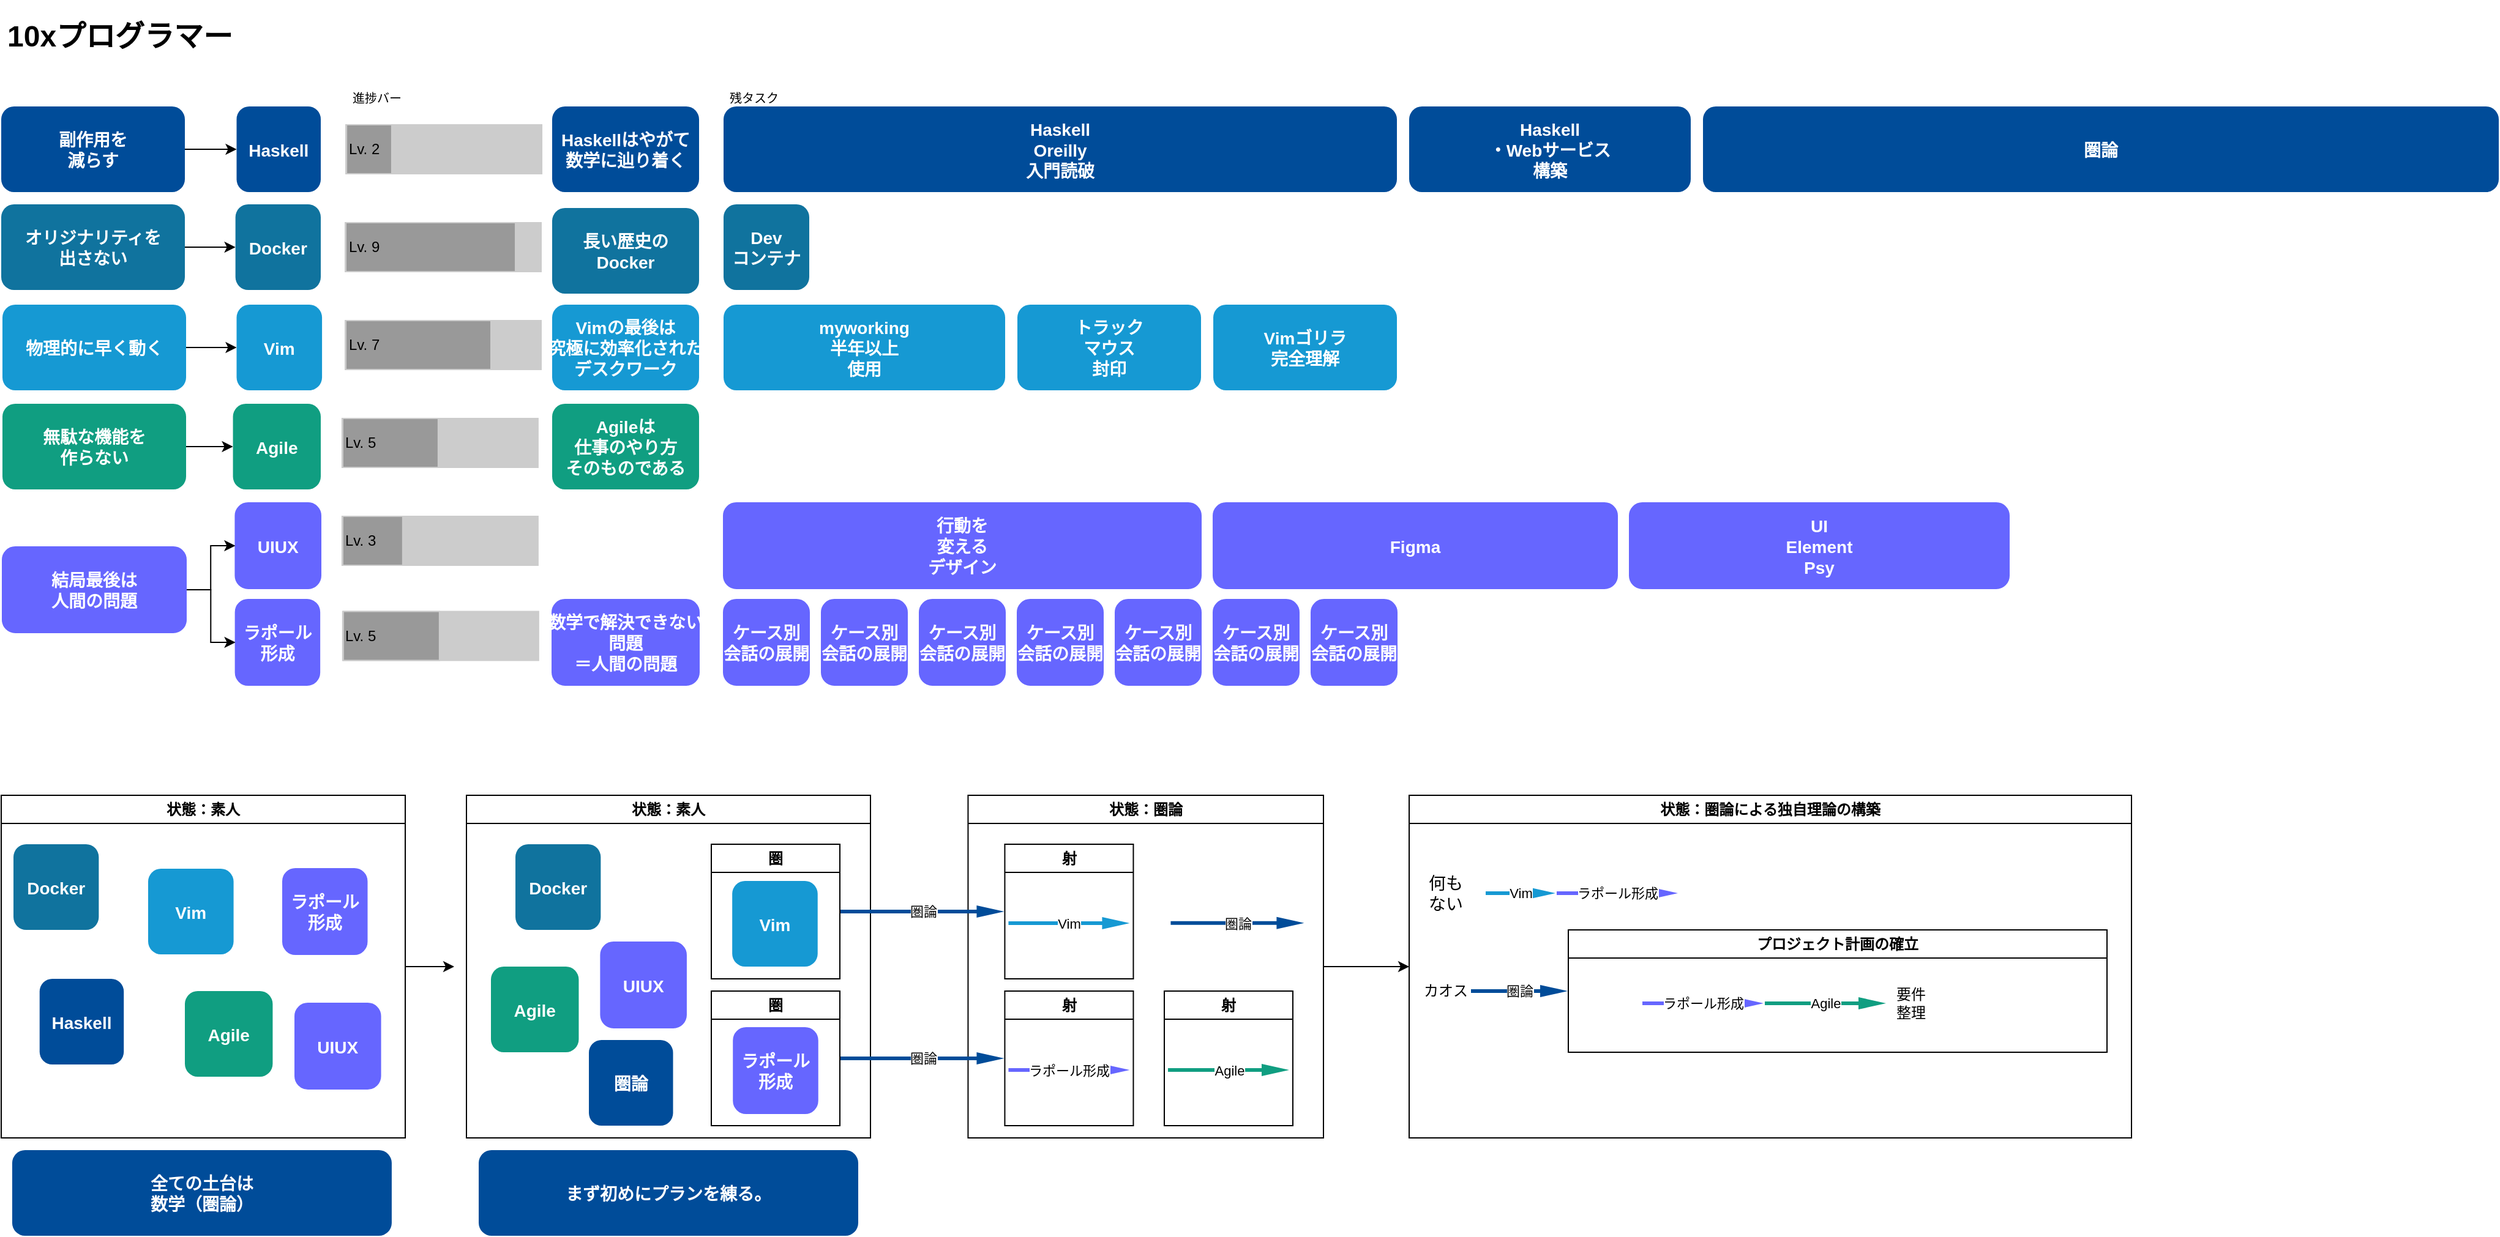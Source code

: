 <mxfile version="22.1.17" type="github" pages="4">
  <diagram name="arch" id="lc0XdFxbBfCPJv5JOVG3">
    <mxGraphModel dx="847" dy="818" grid="1" gridSize="10" guides="1" tooltips="1" connect="1" arrows="1" fold="1" page="1" pageScale="1" pageWidth="827" pageHeight="1169" math="0" shadow="0">
      <root>
        <mxCell id="0" />
        <mxCell id="1" parent="0" />
        <mxCell id="KdP75HX4KpQWsnjV_Gn1-7" value="Agile" style="rounded=1;fillColor=#109e81;strokeColor=none;shadow=0;gradientColor=none;fontStyle=1;fontColor=#FFFFFF;fontSize=14;" parent="1" vertex="1">
          <mxGeometry x="1069.28" y="360" width="71.72" height="70" as="geometry" />
        </mxCell>
        <mxCell id="KdP75HX4KpQWsnjV_Gn1-9" value="Vim" style="rounded=1;fillColor=#1699D3;strokeColor=none;shadow=0;gradientColor=none;fontStyle=1;fontColor=#FFFFFF;fontSize=14;" parent="1" vertex="1">
          <mxGeometry x="1072.25" y="279" width="69.79" height="70" as="geometry" />
        </mxCell>
        <mxCell id="KdP75HX4KpQWsnjV_Gn1-16" value="Haskell" style="rounded=1;fillColor=#004C99;strokeColor=none;shadow=0;gradientColor=none;fontStyle=1;fontColor=#FFFFFF;fontSize=14;" parent="1" vertex="1">
          <mxGeometry x="1072.25" y="117" width="68.75" height="70" as="geometry" />
        </mxCell>
        <mxCell id="KdP75HX4KpQWsnjV_Gn1-23" value="UIUX" style="rounded=1;fillColor=#6666FF;strokeColor=#6666FF;shadow=0;gradientColor=none;fontStyle=1;fontColor=#FFFFFF;fontSize=14;" parent="1" vertex="1">
          <mxGeometry x="1071.21" y="441" width="69.79" height="70" as="geometry" />
        </mxCell>
        <mxCell id="KdP75HX4KpQWsnjV_Gn1-25" value="ラポール&#xa;形成" style="rounded=1;fillColor=#6666FF;strokeColor=#6666FF;shadow=0;gradientColor=none;fontStyle=1;fontColor=#FFFFFF;fontSize=14;" parent="1" vertex="1">
          <mxGeometry x="1071.32" y="520" width="68.75" height="70" as="geometry" />
        </mxCell>
        <mxCell id="oj9QsQ3zu7cd3rdEB_5L-4" style="edgeStyle=orthogonalEdgeStyle;rounded=0;orthogonalLoop=1;jettySize=auto;html=1;entryX=0;entryY=0.5;entryDx=0;entryDy=0;" parent="1" source="0zhD8Vz5HRVrSgqt4NQ7-1" target="KdP75HX4KpQWsnjV_Gn1-7" edge="1">
          <mxGeometry relative="1" as="geometry" />
        </mxCell>
        <mxCell id="0zhD8Vz5HRVrSgqt4NQ7-1" value="無駄な機能を&#xa;作らない" style="rounded=1;fillColor=#109e81;strokeColor=none;shadow=0;gradientColor=none;fontStyle=1;fontColor=#FFFFFF;fontSize=14;" parent="1" vertex="1">
          <mxGeometry x="881" y="360" width="150" height="70" as="geometry" />
        </mxCell>
        <mxCell id="oj9QsQ3zu7cd3rdEB_5L-6" style="edgeStyle=orthogonalEdgeStyle;rounded=0;orthogonalLoop=1;jettySize=auto;html=1;" parent="1" source="0zhD8Vz5HRVrSgqt4NQ7-4" target="KdP75HX4KpQWsnjV_Gn1-16" edge="1">
          <mxGeometry relative="1" as="geometry">
            <mxPoint x="1064.54" y="157" as="targetPoint" />
          </mxGeometry>
        </mxCell>
        <mxCell id="0zhD8Vz5HRVrSgqt4NQ7-4" value="副作用を&#xa;減らす" style="rounded=1;fillColor=#004C99;strokeColor=none;shadow=0;gradientColor=none;fontStyle=1;fontColor=#FFFFFF;fontSize=14;" parent="1" vertex="1">
          <mxGeometry x="880" y="117" width="150" height="70" as="geometry" />
        </mxCell>
        <mxCell id="oj9QsQ3zu7cd3rdEB_5L-7" style="edgeStyle=orthogonalEdgeStyle;rounded=0;orthogonalLoop=1;jettySize=auto;html=1;entryX=0;entryY=0.5;entryDx=0;entryDy=0;" parent="1" source="0zhD8Vz5HRVrSgqt4NQ7-5" target="KdP75HX4KpQWsnjV_Gn1-9" edge="1">
          <mxGeometry relative="1" as="geometry" />
        </mxCell>
        <mxCell id="0zhD8Vz5HRVrSgqt4NQ7-5" value="物理的に早く動く" style="rounded=1;fillColor=#1699D3;strokeColor=none;shadow=0;gradientColor=none;fontStyle=1;fontColor=#FFFFFF;fontSize=14;" parent="1" vertex="1">
          <mxGeometry x="881" y="279" width="150" height="70" as="geometry" />
        </mxCell>
        <mxCell id="oj9QsQ3zu7cd3rdEB_5L-2" style="edgeStyle=orthogonalEdgeStyle;rounded=0;orthogonalLoop=1;jettySize=auto;html=1;" parent="1" source="0zhD8Vz5HRVrSgqt4NQ7-6" target="KdP75HX4KpQWsnjV_Gn1-23" edge="1">
          <mxGeometry relative="1" as="geometry" />
        </mxCell>
        <mxCell id="oj9QsQ3zu7cd3rdEB_5L-3" style="edgeStyle=orthogonalEdgeStyle;rounded=0;orthogonalLoop=1;jettySize=auto;html=1;" parent="1" source="0zhD8Vz5HRVrSgqt4NQ7-6" target="KdP75HX4KpQWsnjV_Gn1-25" edge="1">
          <mxGeometry relative="1" as="geometry" />
        </mxCell>
        <mxCell id="0zhD8Vz5HRVrSgqt4NQ7-6" value="結局最後は&#xa;人間の問題" style="rounded=1;fillColor=#6666FF;strokeColor=#6666FF;shadow=0;gradientColor=none;fontStyle=1;fontColor=#FFFFFF;fontSize=14;" parent="1" vertex="1">
          <mxGeometry x="881" y="477" width="150" height="70" as="geometry" />
        </mxCell>
        <mxCell id="9ewcho2KS6K_RmvRvXMN-1" value="" style="rounded=0;whiteSpace=wrap;html=1;strokeColor=#CCCCCC;fillColor=#CCCCCC;" parent="1" vertex="1">
          <mxGeometry x="1158.44" y="452" width="160" height="40" as="geometry" />
        </mxCell>
        <mxCell id="9ewcho2KS6K_RmvRvXMN-2" value="Lv. 3" style="rounded=0;whiteSpace=wrap;html=1;strokeColor=#CCCCCC;fillColor=#999999;align=left;" parent="1" vertex="1">
          <mxGeometry x="1158.96" y="452" width="48.96" height="40" as="geometry" />
        </mxCell>
        <mxCell id="9ewcho2KS6K_RmvRvXMN-3" value="" style="rounded=0;whiteSpace=wrap;html=1;strokeColor=#CCCCCC;fillColor=#CCCCCC;" parent="1" vertex="1">
          <mxGeometry x="1158.92" y="529.75" width="160" height="40" as="geometry" />
        </mxCell>
        <mxCell id="9ewcho2KS6K_RmvRvXMN-4" value="Lv. 5" style="rounded=0;whiteSpace=wrap;html=1;strokeColor=#CCCCCC;fillColor=#999999;align=left;" parent="1" vertex="1">
          <mxGeometry x="1159.44" y="529.75" width="78.48" height="40" as="geometry" />
        </mxCell>
        <mxCell id="9ewcho2KS6K_RmvRvXMN-5" value="" style="rounded=0;whiteSpace=wrap;html=1;strokeColor=#CCCCCC;fillColor=#CCCCCC;" parent="1" vertex="1">
          <mxGeometry x="1158.44" y="372" width="160" height="40" as="geometry" />
        </mxCell>
        <mxCell id="9ewcho2KS6K_RmvRvXMN-6" value="Lv. 5" style="rounded=0;whiteSpace=wrap;html=1;strokeColor=#CCCCCC;fillColor=#999999;align=left;" parent="1" vertex="1">
          <mxGeometry x="1158.96" y="372" width="77.96" height="40" as="geometry" />
        </mxCell>
        <mxCell id="9ewcho2KS6K_RmvRvXMN-7" value="" style="rounded=0;whiteSpace=wrap;html=1;strokeColor=#CCCCCC;fillColor=#CCCCCC;" parent="1" vertex="1">
          <mxGeometry x="1161" y="212" width="160" height="40" as="geometry" />
        </mxCell>
        <mxCell id="9ewcho2KS6K_RmvRvXMN-8" value="Lv. 9" style="rounded=0;whiteSpace=wrap;html=1;strokeColor=#CCCCCC;fillColor=#999999;align=left;" parent="1" vertex="1">
          <mxGeometry x="1161.52" y="212" width="138.48" height="40" as="geometry" />
        </mxCell>
        <mxCell id="9ewcho2KS6K_RmvRvXMN-9" value="" style="rounded=0;whiteSpace=wrap;html=1;strokeColor=#CCCCCC;fillColor=#CCCCCC;" parent="1" vertex="1">
          <mxGeometry x="1161.52" y="132" width="160" height="40" as="geometry" />
        </mxCell>
        <mxCell id="9ewcho2KS6K_RmvRvXMN-10" value="Lv. 2" style="rounded=0;whiteSpace=wrap;html=1;strokeColor=#CCCCCC;fillColor=#999999;align=left;" parent="1" vertex="1">
          <mxGeometry x="1162.04" y="132" width="36.92" height="40" as="geometry" />
        </mxCell>
        <mxCell id="9ewcho2KS6K_RmvRvXMN-11" value="" style="rounded=0;whiteSpace=wrap;html=1;strokeColor=#CCCCCC;fillColor=#CCCCCC;" parent="1" vertex="1">
          <mxGeometry x="1161" y="292" width="160" height="40" as="geometry" />
        </mxCell>
        <mxCell id="9ewcho2KS6K_RmvRvXMN-12" value="Lv. 7" style="rounded=0;whiteSpace=wrap;html=1;strokeColor=#CCCCCC;fillColor=#999999;align=left;" parent="1" vertex="1">
          <mxGeometry x="1161.52" y="292" width="118.48" height="40" as="geometry" />
        </mxCell>
        <mxCell id="gBXc2Ve5lYYaHQ5tpXYo-3" style="edgeStyle=orthogonalEdgeStyle;rounded=0;orthogonalLoop=1;jettySize=auto;html=1;entryX=0;entryY=0.5;entryDx=0;entryDy=0;" parent="1" source="gBXc2Ve5lYYaHQ5tpXYo-1" target="gBXc2Ve5lYYaHQ5tpXYo-2" edge="1">
          <mxGeometry relative="1" as="geometry" />
        </mxCell>
        <mxCell id="gBXc2Ve5lYYaHQ5tpXYo-1" value="オリジナリティを&#xa;出さない" style="rounded=1;fillColor=#10739E;strokeColor=none;shadow=0;gradientColor=none;fontStyle=1;fontColor=#FFFFFF;fontSize=14;" parent="1" vertex="1">
          <mxGeometry x="880" y="197" width="150" height="70" as="geometry" />
        </mxCell>
        <mxCell id="gBXc2Ve5lYYaHQ5tpXYo-2" value="Docker" style="rounded=1;fillColor=#10739E;strokeColor=none;shadow=0;gradientColor=none;fontStyle=1;fontColor=#FFFFFF;fontSize=14;" parent="1" vertex="1">
          <mxGeometry x="1071.32" y="197" width="69.68" height="70" as="geometry" />
        </mxCell>
        <mxCell id="thIG1wyLubGTXrxPa3Ao-1" value="&lt;h1&gt;10xプログラマー&lt;/h1&gt;" style="text;html=1;strokeColor=none;fillColor=none;spacing=5;spacingTop=-20;whiteSpace=wrap;overflow=hidden;rounded=0;shadow=0;" parent="1" vertex="1">
          <mxGeometry x="880" y="40" width="200" height="40" as="geometry" />
        </mxCell>
        <mxCell id="mjs3XZnm56XjurGKM9Tk-4" value="&lt;h1&gt;&lt;/h1&gt;&lt;span style=&quot;background-color: initial;&quot;&gt;&lt;div style=&quot;text-align: right;&quot;&gt;&lt;font size=&quot;1&quot;&gt;残タスク&lt;/font&gt;&lt;/div&gt;&lt;/span&gt;" style="text;html=1;strokeColor=none;fillColor=none;spacing=5;spacingTop=-20;whiteSpace=wrap;overflow=hidden;rounded=0;shadow=0;" parent="1" vertex="1">
          <mxGeometry x="1470" y="97" width="48.48" height="20" as="geometry" />
        </mxCell>
        <mxCell id="mjs3XZnm56XjurGKM9Tk-8" value="&lt;h1&gt;&lt;/h1&gt;&lt;span style=&quot;background-color: initial;&quot;&gt;&lt;div style=&quot;text-align: right;&quot;&gt;&lt;font size=&quot;1&quot;&gt;進捗バー&lt;/font&gt;&lt;/div&gt;&lt;/span&gt;" style="text;html=1;strokeColor=none;fillColor=none;spacing=5;spacingTop=-20;whiteSpace=wrap;overflow=hidden;rounded=0;shadow=0;" parent="1" vertex="1">
          <mxGeometry x="1162.04" y="97" width="48.48" height="20" as="geometry" />
        </mxCell>
        <mxCell id="e_t0Bietr3c_jB36frHB-2" value="Haskellはやがて&#xa;数学に辿り着く" style="rounded=1;fillColor=#004C99;strokeColor=none;shadow=0;gradientColor=none;fontStyle=1;fontColor=#FFFFFF;fontSize=14;" parent="1" vertex="1">
          <mxGeometry x="1330" y="117" width="120" height="70" as="geometry" />
        </mxCell>
        <mxCell id="e_t0Bietr3c_jB36frHB-3" value="Vimの最後は&#xa;究極に効率化された&#xa;デスクワーク" style="rounded=1;fillColor=#1699D3;strokeColor=none;shadow=0;gradientColor=none;fontStyle=1;fontColor=#FFFFFF;fontSize=14;" parent="1" vertex="1">
          <mxGeometry x="1330" y="279" width="120" height="70" as="geometry" />
        </mxCell>
        <mxCell id="e_t0Bietr3c_jB36frHB-4" value="Agileは&#xa;仕事のやり方&#xa;そのものである" style="rounded=1;fillColor=#109e81;strokeColor=none;shadow=0;gradientColor=none;fontStyle=1;fontColor=#FFFFFF;fontSize=14;" parent="1" vertex="1">
          <mxGeometry x="1330" y="360" width="120" height="70" as="geometry" />
        </mxCell>
        <mxCell id="e_t0Bietr3c_jB36frHB-5" value="長い歴史の&#xa;Docker" style="rounded=1;fillColor=#10739E;strokeColor=none;shadow=0;gradientColor=none;fontStyle=1;fontColor=#FFFFFF;fontSize=14;" parent="1" vertex="1">
          <mxGeometry x="1330" y="200" width="120" height="70" as="geometry" />
        </mxCell>
        <mxCell id="fy86XIWMFKpgeu0owvmS-1" value="数学で解決できない&#xa;問題&#xa;＝人間の問題" style="rounded=1;fillColor=#6666FF;strokeColor=#6666FF;shadow=0;gradientColor=none;fontStyle=1;fontColor=#FFFFFF;fontSize=14;" parent="1" vertex="1">
          <mxGeometry x="1330" y="520" width="120" height="70" as="geometry" />
        </mxCell>
        <mxCell id="nU4CDknDRYQ1V7SzBWqK-1" value="Haskell&#xa;Oreilly&#xa;入門読破" style="rounded=1;fillColor=#004C99;strokeColor=none;shadow=0;gradientColor=none;fontStyle=1;fontColor=#FFFFFF;fontSize=14;" parent="1" vertex="1">
          <mxGeometry x="1470" y="117" width="550" height="70" as="geometry" />
        </mxCell>
        <mxCell id="nU4CDknDRYQ1V7SzBWqK-2" value="Haskell&#xa;・Webサービス&#xa;構築" style="rounded=1;fillColor=#004C99;strokeColor=none;shadow=0;gradientColor=none;fontStyle=1;fontColor=#FFFFFF;fontSize=14;" parent="1" vertex="1">
          <mxGeometry x="2030" y="117" width="230" height="70" as="geometry" />
        </mxCell>
        <mxCell id="nU4CDknDRYQ1V7SzBWqK-3" value="Dev&#xa;コンテナ" style="rounded=1;fillColor=#10739E;strokeColor=none;shadow=0;gradientColor=none;fontStyle=1;fontColor=#FFFFFF;fontSize=14;" parent="1" vertex="1">
          <mxGeometry x="1470" y="197" width="70" height="70" as="geometry" />
        </mxCell>
        <mxCell id="nU4CDknDRYQ1V7SzBWqK-4" value="myworking&#xa;半年以上&#xa;使用" style="rounded=1;fillColor=#1699D3;strokeColor=none;shadow=0;gradientColor=none;fontStyle=1;fontColor=#FFFFFF;fontSize=14;" parent="1" vertex="1">
          <mxGeometry x="1470" y="279" width="230" height="70" as="geometry" />
        </mxCell>
        <mxCell id="nU4CDknDRYQ1V7SzBWqK-5" value="Vimゴリラ&#xa;完全理解" style="rounded=1;fillColor=#1699D3;strokeColor=none;shadow=0;gradientColor=none;fontStyle=1;fontColor=#FFFFFF;fontSize=14;" parent="1" vertex="1">
          <mxGeometry x="1870" y="279" width="150" height="70" as="geometry" />
        </mxCell>
        <mxCell id="nU4CDknDRYQ1V7SzBWqK-6" value="トラック&#xa;マウス&#xa;封印" style="rounded=1;fillColor=#1699D3;strokeColor=none;shadow=0;gradientColor=none;fontStyle=1;fontColor=#FFFFFF;fontSize=14;" parent="1" vertex="1">
          <mxGeometry x="1710" y="279" width="150" height="70" as="geometry" />
        </mxCell>
        <mxCell id="nU4CDknDRYQ1V7SzBWqK-7" value="行動を&#xa;変える&#xa;デザイン" style="rounded=1;fillColor=#6666FF;strokeColor=#6666FF;shadow=0;gradientColor=none;fontStyle=1;fontColor=#FFFFFF;fontSize=14;" parent="1" vertex="1">
          <mxGeometry x="1470" y="441" width="390" height="70" as="geometry" />
        </mxCell>
        <mxCell id="nU4CDknDRYQ1V7SzBWqK-9" value="ケース別&#xa;会話の展開" style="rounded=1;fillColor=#6666FF;strokeColor=#6666FF;shadow=0;gradientColor=none;fontStyle=1;fontColor=#FFFFFF;fontSize=14;" parent="1" vertex="1">
          <mxGeometry x="1470" y="520" width="70" height="70" as="geometry" />
        </mxCell>
        <mxCell id="nU4CDknDRYQ1V7SzBWqK-10" value="ケース別&#xa;会話の展開" style="rounded=1;fillColor=#6666FF;strokeColor=#6666FF;shadow=0;gradientColor=none;fontStyle=1;fontColor=#FFFFFF;fontSize=14;" parent="1" vertex="1">
          <mxGeometry x="1550" y="520" width="70" height="70" as="geometry" />
        </mxCell>
        <mxCell id="nU4CDknDRYQ1V7SzBWqK-11" value="ケース別&#xa;会話の展開" style="rounded=1;fillColor=#6666FF;strokeColor=#6666FF;shadow=0;gradientColor=none;fontStyle=1;fontColor=#FFFFFF;fontSize=14;" parent="1" vertex="1">
          <mxGeometry x="1630" y="520" width="70" height="70" as="geometry" />
        </mxCell>
        <mxCell id="nU4CDknDRYQ1V7SzBWqK-12" value="ケース別&#xa;会話の展開" style="rounded=1;fillColor=#6666FF;strokeColor=#6666FF;shadow=0;gradientColor=none;fontStyle=1;fontColor=#FFFFFF;fontSize=14;" parent="1" vertex="1">
          <mxGeometry x="1710" y="520" width="70" height="70" as="geometry" />
        </mxCell>
        <mxCell id="nU4CDknDRYQ1V7SzBWqK-13" value="ケース別&#xa;会話の展開" style="rounded=1;fillColor=#6666FF;strokeColor=#6666FF;shadow=0;gradientColor=none;fontStyle=1;fontColor=#FFFFFF;fontSize=14;" parent="1" vertex="1">
          <mxGeometry x="1790" y="520" width="70" height="70" as="geometry" />
        </mxCell>
        <mxCell id="nU4CDknDRYQ1V7SzBWqK-14" value="ケース別&#xa;会話の展開" style="rounded=1;fillColor=#6666FF;strokeColor=#6666FF;shadow=0;gradientColor=none;fontStyle=1;fontColor=#FFFFFF;fontSize=14;" parent="1" vertex="1">
          <mxGeometry x="1870" y="520" width="70" height="70" as="geometry" />
        </mxCell>
        <mxCell id="nU4CDknDRYQ1V7SzBWqK-15" value="ケース別&#xa;会話の展開" style="rounded=1;fillColor=#6666FF;strokeColor=#6666FF;shadow=0;gradientColor=none;fontStyle=1;fontColor=#FFFFFF;fontSize=14;" parent="1" vertex="1">
          <mxGeometry x="1950" y="520" width="70" height="70" as="geometry" />
        </mxCell>
        <mxCell id="gTbo-PKmi0BazbKfQB6u-1" value="Figma" style="rounded=1;fillColor=#6666FF;strokeColor=#6666FF;shadow=0;gradientColor=none;fontStyle=1;fontColor=#FFFFFF;fontSize=14;" parent="1" vertex="1">
          <mxGeometry x="1870" y="441" width="330" height="70" as="geometry" />
        </mxCell>
        <mxCell id="gTbo-PKmi0BazbKfQB6u-2" value="UI&#xa;Element&#xa;Psy" style="rounded=1;fillColor=#6666FF;strokeColor=#6666FF;shadow=0;gradientColor=none;fontStyle=1;fontColor=#FFFFFF;fontSize=14;" parent="1" vertex="1">
          <mxGeometry x="2210" y="441" width="310" height="70" as="geometry" />
        </mxCell>
        <mxCell id="gTbo-PKmi0BazbKfQB6u-3" value="圏論" style="rounded=1;fillColor=#004C99;strokeColor=none;shadow=0;gradientColor=none;fontStyle=1;fontColor=#FFFFFF;fontSize=14;" parent="1" vertex="1">
          <mxGeometry x="2270" y="117" width="650" height="70" as="geometry" />
        </mxCell>
        <mxCell id="E-fuVK-2oUL1VDxeC7mp-1" value="まず初めにプランを練る。" style="rounded=1;fillColor=#004C99;strokeColor=none;shadow=0;gradientColor=none;fontStyle=1;fontColor=#FFFFFF;fontSize=14;" parent="1" vertex="1">
          <mxGeometry x="1270" y="970" width="310" height="70" as="geometry" />
        </mxCell>
        <mxCell id="E-fuVK-2oUL1VDxeC7mp-3" value="状態：素人" style="swimlane;whiteSpace=wrap;html=1;" parent="1" vertex="1">
          <mxGeometry x="880" y="680" width="330" height="280" as="geometry" />
        </mxCell>
        <mxCell id="E-fuVK-2oUL1VDxeC7mp-4" value="Docker" style="rounded=1;fillColor=#10739E;strokeColor=none;shadow=0;gradientColor=none;fontStyle=1;fontColor=#FFFFFF;fontSize=14;" parent="E-fuVK-2oUL1VDxeC7mp-3" vertex="1">
          <mxGeometry x="10.0" y="40" width="69.68" height="70" as="geometry" />
        </mxCell>
        <mxCell id="E-fuVK-2oUL1VDxeC7mp-5" value="Vim" style="rounded=1;fillColor=#1699D3;strokeColor=none;shadow=0;gradientColor=none;fontStyle=1;fontColor=#FFFFFF;fontSize=14;" parent="E-fuVK-2oUL1VDxeC7mp-3" vertex="1">
          <mxGeometry x="120.0" y="60" width="69.79" height="70" as="geometry" />
        </mxCell>
        <mxCell id="E-fuVK-2oUL1VDxeC7mp-6" value="Haskell" style="rounded=1;fillColor=#004C99;strokeColor=none;shadow=0;gradientColor=none;fontStyle=1;fontColor=#FFFFFF;fontSize=14;" parent="E-fuVK-2oUL1VDxeC7mp-3" vertex="1">
          <mxGeometry x="31.36" y="150" width="68.75" height="70" as="geometry" />
        </mxCell>
        <mxCell id="E-fuVK-2oUL1VDxeC7mp-7" value="Agile" style="rounded=1;fillColor=#109e81;strokeColor=none;shadow=0;gradientColor=none;fontStyle=1;fontColor=#FFFFFF;fontSize=14;" parent="E-fuVK-2oUL1VDxeC7mp-3" vertex="1">
          <mxGeometry x="150" y="160" width="71.72" height="70" as="geometry" />
        </mxCell>
        <mxCell id="E-fuVK-2oUL1VDxeC7mp-9" value="UIUX" style="rounded=1;fillColor=#6666FF;strokeColor=#6666FF;shadow=0;gradientColor=none;fontStyle=1;fontColor=#FFFFFF;fontSize=14;" parent="E-fuVK-2oUL1VDxeC7mp-3" vertex="1">
          <mxGeometry x="240" y="170" width="69.79" height="70" as="geometry" />
        </mxCell>
        <mxCell id="E-fuVK-2oUL1VDxeC7mp-10" value="ラポール&#xa;形成" style="rounded=1;fillColor=#6666FF;strokeColor=#6666FF;shadow=0;gradientColor=none;fontStyle=1;fontColor=#FFFFFF;fontSize=14;" parent="E-fuVK-2oUL1VDxeC7mp-3" vertex="1">
          <mxGeometry x="230" y="60" width="68.75" height="70" as="geometry" />
        </mxCell>
        <mxCell id="7sNiNrf3S9Rm7AmQDc8W-1" value="全ての土台は&#xa;数学（圏論）" style="rounded=1;fillColor=#004C99;strokeColor=none;shadow=0;gradientColor=none;fontStyle=1;fontColor=#FFFFFF;fontSize=14;" parent="1" vertex="1">
          <mxGeometry x="888.96" y="970" width="310" height="70" as="geometry" />
        </mxCell>
        <mxCell id="E-fuVK-2oUL1VDxeC7mp-8" value="" style="endArrow=classic;html=1;rounded=0;exitX=1;exitY=0.5;exitDx=0;exitDy=0;" parent="1" source="E-fuVK-2oUL1VDxeC7mp-3" edge="1">
          <mxGeometry width="50" height="50" relative="1" as="geometry">
            <mxPoint x="1560" y="710" as="sourcePoint" />
            <mxPoint x="1250" y="820" as="targetPoint" />
          </mxGeometry>
        </mxCell>
        <mxCell id="BILLL964fQdBpIoS6RdD-1" value="状態：素人" style="swimlane;whiteSpace=wrap;html=1;" parent="1" vertex="1">
          <mxGeometry x="1260" y="680" width="330" height="280" as="geometry" />
        </mxCell>
        <mxCell id="BILLL964fQdBpIoS6RdD-2" value="Docker" style="rounded=1;fillColor=#10739E;strokeColor=none;shadow=0;gradientColor=none;fontStyle=1;fontColor=#FFFFFF;fontSize=14;" parent="BILLL964fQdBpIoS6RdD-1" vertex="1">
          <mxGeometry x="40.0" y="40" width="69.68" height="70" as="geometry" />
        </mxCell>
        <mxCell id="BILLL964fQdBpIoS6RdD-4" value="圏論" style="rounded=1;fillColor=#004C99;strokeColor=none;shadow=0;gradientColor=none;fontStyle=1;fontColor=#FFFFFF;fontSize=14;" parent="BILLL964fQdBpIoS6RdD-1" vertex="1">
          <mxGeometry x="100.0" y="200" width="68.75" height="70" as="geometry" />
        </mxCell>
        <mxCell id="BILLL964fQdBpIoS6RdD-5" value="Agile" style="rounded=1;fillColor=#109e81;strokeColor=none;shadow=0;gradientColor=none;fontStyle=1;fontColor=#FFFFFF;fontSize=14;" parent="BILLL964fQdBpIoS6RdD-1" vertex="1">
          <mxGeometry x="20" y="140" width="71.72" height="70" as="geometry" />
        </mxCell>
        <mxCell id="BILLL964fQdBpIoS6RdD-25" value="圏" style="swimlane;whiteSpace=wrap;html=1;" parent="BILLL964fQdBpIoS6RdD-1" vertex="1">
          <mxGeometry x="200" y="160" width="105" height="110" as="geometry" />
        </mxCell>
        <mxCell id="BILLL964fQdBpIoS6RdD-26" value="ラポール&#xa;形成" style="rounded=1;fillColor=#6666FF;strokeColor=#6666FF;shadow=0;gradientColor=none;fontStyle=1;fontColor=#FFFFFF;fontSize=14;" parent="BILLL964fQdBpIoS6RdD-25" vertex="1">
          <mxGeometry x="18.12" y="30" width="68.75" height="70" as="geometry" />
        </mxCell>
        <mxCell id="BILLL964fQdBpIoS6RdD-33" value="圏" style="swimlane;whiteSpace=wrap;html=1;" parent="BILLL964fQdBpIoS6RdD-1" vertex="1">
          <mxGeometry x="200" y="40" width="105" height="110" as="geometry" />
        </mxCell>
        <mxCell id="BILLL964fQdBpIoS6RdD-3" value="Vim" style="rounded=1;fillColor=#1699D3;strokeColor=none;shadow=0;gradientColor=none;fontStyle=1;fontColor=#FFFFFF;fontSize=14;" parent="BILLL964fQdBpIoS6RdD-33" vertex="1">
          <mxGeometry x="17.08" y="30" width="69.79" height="70" as="geometry" />
        </mxCell>
        <mxCell id="BILLL964fQdBpIoS6RdD-40" value="UIUX" style="rounded=1;fillColor=#6666FF;strokeColor=#6666FF;shadow=0;gradientColor=none;fontStyle=1;fontColor=#FFFFFF;fontSize=14;" parent="BILLL964fQdBpIoS6RdD-1" vertex="1">
          <mxGeometry x="109.68" y="120" width="69.79" height="70" as="geometry" />
        </mxCell>
        <mxCell id="BILLL964fQdBpIoS6RdD-52" style="edgeStyle=orthogonalEdgeStyle;rounded=0;orthogonalLoop=1;jettySize=auto;html=1;entryX=0;entryY=0.5;entryDx=0;entryDy=0;" parent="1" source="BILLL964fQdBpIoS6RdD-10" target="BILLL964fQdBpIoS6RdD-43" edge="1">
          <mxGeometry relative="1" as="geometry" />
        </mxCell>
        <mxCell id="BILLL964fQdBpIoS6RdD-10" value="状態：圏論" style="swimlane;whiteSpace=wrap;html=1;" parent="1" vertex="1">
          <mxGeometry x="1669.72" y="680" width="290.28" height="280" as="geometry" />
        </mxCell>
        <mxCell id="BILLL964fQdBpIoS6RdD-29" value="射" style="swimlane;whiteSpace=wrap;html=1;" parent="BILLL964fQdBpIoS6RdD-10" vertex="1">
          <mxGeometry x="30" y="160" width="105" height="110" as="geometry" />
        </mxCell>
        <mxCell id="BILLL964fQdBpIoS6RdD-31" value="" style="endArrow=classic;html=1;rounded=0;fillColor=#6666FF;shape=flexArrow;width=3;endSize=7.17;endWidth=6;strokeColor=none;" parent="BILLL964fQdBpIoS6RdD-29" edge="1">
          <mxGeometry relative="1" as="geometry">
            <mxPoint x="2.5" y="64.5" as="sourcePoint" />
            <mxPoint x="102.5" y="64.5" as="targetPoint" />
          </mxGeometry>
        </mxCell>
        <mxCell id="BILLL964fQdBpIoS6RdD-32" value="ラポール形成" style="edgeLabel;resizable=0;html=1;align=center;verticalAlign=middle;" parent="BILLL964fQdBpIoS6RdD-31" connectable="0" vertex="1">
          <mxGeometry relative="1" as="geometry" />
        </mxCell>
        <mxCell id="BILLL964fQdBpIoS6RdD-37" value="射" style="swimlane;whiteSpace=wrap;html=1;" parent="BILLL964fQdBpIoS6RdD-10" vertex="1">
          <mxGeometry x="30" y="40" width="105" height="110" as="geometry" />
        </mxCell>
        <mxCell id="BILLL964fQdBpIoS6RdD-38" value="" style="endArrow=classic;html=1;rounded=0;fillColor=#1699D3;shape=flexArrow;width=3;endSize=7.17;endWidth=6;strokeColor=none;" parent="BILLL964fQdBpIoS6RdD-37" edge="1">
          <mxGeometry relative="1" as="geometry">
            <mxPoint x="2.5" y="64.5" as="sourcePoint" />
            <mxPoint x="102.5" y="64.5" as="targetPoint" />
          </mxGeometry>
        </mxCell>
        <mxCell id="BILLL964fQdBpIoS6RdD-39" value="Vim" style="edgeLabel;resizable=0;html=1;align=center;verticalAlign=middle;" parent="BILLL964fQdBpIoS6RdD-38" connectable="0" vertex="1">
          <mxGeometry relative="1" as="geometry" />
        </mxCell>
        <mxCell id="BILLL964fQdBpIoS6RdD-41" value="" style="endArrow=classic;html=1;rounded=0;fillColor=#004C99;shape=flexArrow;width=3;endSize=7.17;endWidth=6;strokeColor=none;exitX=1;exitY=0.5;exitDx=0;exitDy=0;entryX=0;entryY=0.5;entryDx=0;entryDy=0;" parent="BILLL964fQdBpIoS6RdD-10" edge="1">
          <mxGeometry relative="1" as="geometry">
            <mxPoint x="165" y="104.38" as="sourcePoint" />
            <mxPoint x="275" y="104.38" as="targetPoint" />
          </mxGeometry>
        </mxCell>
        <mxCell id="BILLL964fQdBpIoS6RdD-42" value="圏論" style="edgeLabel;resizable=0;html=1;align=center;verticalAlign=middle;" parent="BILLL964fQdBpIoS6RdD-41" connectable="0" vertex="1">
          <mxGeometry relative="1" as="geometry" />
        </mxCell>
        <mxCell id="BILLL964fQdBpIoS6RdD-59" value="射" style="swimlane;whiteSpace=wrap;html=1;" parent="BILLL964fQdBpIoS6RdD-10" vertex="1">
          <mxGeometry x="160.28" y="160" width="105" height="110" as="geometry" />
        </mxCell>
        <mxCell id="BILLL964fQdBpIoS6RdD-60" value="" style="endArrow=classic;html=1;rounded=0;fillColor=#109E81;shape=flexArrow;width=3;endSize=7.17;endWidth=6;strokeColor=none;" parent="BILLL964fQdBpIoS6RdD-59" edge="1">
          <mxGeometry relative="1" as="geometry">
            <mxPoint x="2.5" y="64.5" as="sourcePoint" />
            <mxPoint x="102.5" y="64.5" as="targetPoint" />
          </mxGeometry>
        </mxCell>
        <mxCell id="BILLL964fQdBpIoS6RdD-61" value="Agile" style="edgeLabel;resizable=0;html=1;align=center;verticalAlign=middle;" parent="BILLL964fQdBpIoS6RdD-60" connectable="0" vertex="1">
          <mxGeometry relative="1" as="geometry" />
        </mxCell>
        <mxCell id="BILLL964fQdBpIoS6RdD-21" value="" style="endArrow=classic;html=1;rounded=0;fillColor=#004C99;shape=flexArrow;width=3;endSize=7.17;endWidth=6;strokeColor=none;exitX=1;exitY=0.5;exitDx=0;exitDy=0;entryX=0;entryY=0.5;entryDx=0;entryDy=0;" parent="1" source="BILLL964fQdBpIoS6RdD-25" target="BILLL964fQdBpIoS6RdD-29" edge="1">
          <mxGeometry relative="1" as="geometry">
            <mxPoint x="1759" y="900" as="sourcePoint" />
            <mxPoint x="1860" y="895" as="targetPoint" />
          </mxGeometry>
        </mxCell>
        <mxCell id="BILLL964fQdBpIoS6RdD-22" value="圏論" style="edgeLabel;resizable=0;html=1;align=center;verticalAlign=middle;" parent="BILLL964fQdBpIoS6RdD-21" connectable="0" vertex="1">
          <mxGeometry relative="1" as="geometry" />
        </mxCell>
        <mxCell id="BILLL964fQdBpIoS6RdD-35" value="" style="endArrow=classic;html=1;rounded=0;fillColor=#004C99;shape=flexArrow;width=3;endSize=7.17;endWidth=6;strokeColor=none;exitX=1;exitY=0.5;exitDx=0;exitDy=0;entryX=0;entryY=0.5;entryDx=0;entryDy=0;" parent="1" source="BILLL964fQdBpIoS6RdD-33" target="BILLL964fQdBpIoS6RdD-37" edge="1">
          <mxGeometry relative="1" as="geometry">
            <mxPoint x="1580" y="774.47" as="sourcePoint" />
            <mxPoint x="1670" y="770" as="targetPoint" />
          </mxGeometry>
        </mxCell>
        <mxCell id="BILLL964fQdBpIoS6RdD-36" value="圏論" style="edgeLabel;resizable=0;html=1;align=center;verticalAlign=middle;" parent="BILLL964fQdBpIoS6RdD-35" connectable="0" vertex="1">
          <mxGeometry relative="1" as="geometry" />
        </mxCell>
        <mxCell id="BILLL964fQdBpIoS6RdD-43" value="状態：圏論による独自理論の構築" style="swimlane;whiteSpace=wrap;html=1;" parent="1" vertex="1">
          <mxGeometry x="2030" y="680" width="590" height="280" as="geometry" />
        </mxCell>
        <mxCell id="BILLL964fQdBpIoS6RdD-50" value="" style="endArrow=classic;html=1;rounded=0;fillColor=#004C99;shape=flexArrow;width=3;endSize=7.17;endWidth=6;strokeColor=none;exitX=1;exitY=0.5;exitDx=0;exitDy=0;entryX=0;entryY=0.5;entryDx=0;entryDy=0;" parent="BILLL964fQdBpIoS6RdD-43" source="BILLL964fQdBpIoS6RdD-62" target="BILLL964fQdBpIoS6RdD-64" edge="1">
          <mxGeometry relative="1" as="geometry">
            <mxPoint x="68.0" y="159.58" as="sourcePoint" />
            <mxPoint x="130" y="160" as="targetPoint" />
          </mxGeometry>
        </mxCell>
        <mxCell id="BILLL964fQdBpIoS6RdD-51" value="圏論" style="edgeLabel;resizable=0;html=1;align=center;verticalAlign=middle;" parent="BILLL964fQdBpIoS6RdD-50" connectable="0" vertex="1">
          <mxGeometry relative="1" as="geometry" />
        </mxCell>
        <mxCell id="BILLL964fQdBpIoS6RdD-48" value="" style="endArrow=classic;html=1;rounded=0;fillColor=#1699D3;shape=flexArrow;width=3;endSize=7.17;endWidth=6;strokeColor=none;exitX=1;exitY=0.5;exitDx=0;exitDy=0;" parent="BILLL964fQdBpIoS6RdD-43" edge="1">
          <mxGeometry relative="1" as="geometry">
            <mxPoint x="62.0" y="80" as="sourcePoint" />
            <mxPoint x="120" y="80" as="targetPoint" />
          </mxGeometry>
        </mxCell>
        <mxCell id="BILLL964fQdBpIoS6RdD-49" value="Vim" style="edgeLabel;resizable=0;html=1;align=center;verticalAlign=middle;" parent="BILLL964fQdBpIoS6RdD-48" connectable="0" vertex="1">
          <mxGeometry relative="1" as="geometry" />
        </mxCell>
        <mxCell id="BILLL964fQdBpIoS6RdD-45" value="" style="endArrow=classic;html=1;rounded=0;fillColor=#6666FF;shape=flexArrow;width=3;endSize=7.17;endWidth=6;strokeColor=none;" parent="BILLL964fQdBpIoS6RdD-43" edge="1">
          <mxGeometry relative="1" as="geometry">
            <mxPoint x="120" y="80" as="sourcePoint" />
            <mxPoint x="220" y="80" as="targetPoint" />
          </mxGeometry>
        </mxCell>
        <mxCell id="BILLL964fQdBpIoS6RdD-46" value="ラポール形成" style="edgeLabel;resizable=0;html=1;align=center;verticalAlign=middle;" parent="BILLL964fQdBpIoS6RdD-45" connectable="0" vertex="1">
          <mxGeometry relative="1" as="geometry" />
        </mxCell>
        <mxCell id="BILLL964fQdBpIoS6RdD-58" value="&lt;font style=&quot;font-size: 14px;&quot;&gt;何もない&lt;br&gt;&lt;/font&gt;" style="text;html=1;strokeColor=none;fillColor=none;align=center;verticalAlign=middle;whiteSpace=wrap;rounded=0;" parent="BILLL964fQdBpIoS6RdD-43" vertex="1">
          <mxGeometry x="10" y="60" width="40" height="40" as="geometry" />
        </mxCell>
        <mxCell id="BILLL964fQdBpIoS6RdD-62" value="&lt;font style=&quot;&quot;&gt;&lt;font style=&quot;font-size: 12px;&quot;&gt;カオス&lt;/font&gt;&lt;br&gt;&lt;/font&gt;" style="text;html=1;strokeColor=none;fillColor=none;align=center;verticalAlign=middle;whiteSpace=wrap;rounded=0;" parent="BILLL964fQdBpIoS6RdD-43" vertex="1">
          <mxGeometry x="10" y="140" width="40" height="40" as="geometry" />
        </mxCell>
        <mxCell id="BILLL964fQdBpIoS6RdD-64" value="プロジェクト計画の確立" style="swimlane;whiteSpace=wrap;html=1;" parent="BILLL964fQdBpIoS6RdD-43" vertex="1">
          <mxGeometry x="130" y="110" width="440" height="100" as="geometry" />
        </mxCell>
        <mxCell id="BILLL964fQdBpIoS6RdD-65" value="" style="endArrow=classic;html=1;rounded=0;fillColor=#6666FF;shape=flexArrow;width=3;endSize=7.17;endWidth=6;strokeColor=none;" parent="BILLL964fQdBpIoS6RdD-64" edge="1">
          <mxGeometry relative="1" as="geometry">
            <mxPoint x="60" y="60" as="sourcePoint" />
            <mxPoint x="160" y="60" as="targetPoint" />
          </mxGeometry>
        </mxCell>
        <mxCell id="BILLL964fQdBpIoS6RdD-66" value="ラポール形成" style="edgeLabel;resizable=0;html=1;align=center;verticalAlign=middle;" parent="BILLL964fQdBpIoS6RdD-65" connectable="0" vertex="1">
          <mxGeometry relative="1" as="geometry" />
        </mxCell>
        <mxCell id="BILLL964fQdBpIoS6RdD-67" value="" style="endArrow=classic;html=1;rounded=0;fillColor=#109E81;shape=flexArrow;width=3;endSize=7.17;endWidth=6;strokeColor=none;" parent="BILLL964fQdBpIoS6RdD-64" edge="1">
          <mxGeometry relative="1" as="geometry">
            <mxPoint x="160" y="60" as="sourcePoint" />
            <mxPoint x="260" y="60" as="targetPoint" />
          </mxGeometry>
        </mxCell>
        <mxCell id="BILLL964fQdBpIoS6RdD-68" value="Agile" style="edgeLabel;resizable=0;html=1;align=center;verticalAlign=middle;" parent="BILLL964fQdBpIoS6RdD-67" connectable="0" vertex="1">
          <mxGeometry relative="1" as="geometry" />
        </mxCell>
        <mxCell id="BILLL964fQdBpIoS6RdD-69" value="&lt;font style=&quot;&quot;&gt;&lt;font style=&quot;font-size: 12px;&quot;&gt;要件&lt;br&gt;&lt;/font&gt;整理&lt;br&gt;&lt;/font&gt;" style="text;html=1;strokeColor=none;fillColor=none;align=center;verticalAlign=middle;whiteSpace=wrap;rounded=0;" parent="BILLL964fQdBpIoS6RdD-64" vertex="1">
          <mxGeometry x="260" y="40" width="40" height="40" as="geometry" />
        </mxCell>
      </root>
    </mxGraphModel>
  </diagram>
  <diagram name="2024year" id="uiUMKeZ0txUB_UNjZnf_">
    <mxGraphModel dx="367" dy="640" grid="1" gridSize="10" guides="1" tooltips="1" connect="1" arrows="1" fold="1" page="1" pageScale="1" pageWidth="827" pageHeight="1169" math="0" shadow="0">
      <root>
        <mxCell id="Bh7SMV7lsvvrdX1vqtc6-0" />
        <mxCell id="Bh7SMV7lsvvrdX1vqtc6-1" parent="Bh7SMV7lsvvrdX1vqtc6-0" />
        <mxCell id="Bh7SMV7lsvvrdX1vqtc6-5" value="1月" style="html=1;shadow=0;dashed=0;align=center;verticalAlign=middle;shape=mxgraph.arrows2.arrow;dy=0;dx=10;notch=10;" parent="Bh7SMV7lsvvrdX1vqtc6-1" vertex="1">
          <mxGeometry x="914.11" y="108" width="331" height="70" as="geometry" />
        </mxCell>
        <mxCell id="Bh7SMV7lsvvrdX1vqtc6-13" value="2月" style="html=1;shadow=0;dashed=0;align=center;verticalAlign=middle;shape=mxgraph.arrows2.arrow;dy=0;dx=10;notch=10;" parent="Bh7SMV7lsvvrdX1vqtc6-1" vertex="1">
          <mxGeometry x="1234.11" y="108" width="331" height="70" as="geometry" />
        </mxCell>
        <mxCell id="Bh7SMV7lsvvrdX1vqtc6-14" value="3月" style="html=1;shadow=0;dashed=0;align=center;verticalAlign=middle;shape=mxgraph.arrows2.arrow;dy=0;dx=10;notch=10;" parent="Bh7SMV7lsvvrdX1vqtc6-1" vertex="1">
          <mxGeometry x="1554.11" y="108" width="331" height="70" as="geometry" />
        </mxCell>
        <mxCell id="Bh7SMV7lsvvrdX1vqtc6-15" value="4月" style="html=1;shadow=0;dashed=0;align=center;verticalAlign=middle;shape=mxgraph.arrows2.arrow;dy=0;dx=10;notch=10;" parent="Bh7SMV7lsvvrdX1vqtc6-1" vertex="1">
          <mxGeometry x="1874.11" y="108" width="331" height="70" as="geometry" />
        </mxCell>
        <mxCell id="Bh7SMV7lsvvrdX1vqtc6-37" value="&lt;h1&gt;年間目標：F（7割の完成度）→（9割の完成度）：圏論 * 心理学 * Vim&lt;/h1&gt;" style="text;html=1;strokeColor=none;fillColor=none;spacing=5;spacingTop=-20;whiteSpace=wrap;overflow=hidden;rounded=0;shadow=0;" parent="Bh7SMV7lsvvrdX1vqtc6-1" vertex="1">
          <mxGeometry x="893.11" y="40" width="920" height="40" as="geometry" />
        </mxCell>
        <mxCell id="Ru7E1SiRD02BdjEPUVSw-0" value="5月" style="html=1;shadow=0;dashed=0;align=center;verticalAlign=middle;shape=mxgraph.arrows2.arrow;dy=0;dx=10;notch=10;" parent="Bh7SMV7lsvvrdX1vqtc6-1" vertex="1">
          <mxGeometry x="2193.11" y="108" width="331" height="70" as="geometry" />
        </mxCell>
        <mxCell id="Ru7E1SiRD02BdjEPUVSw-1" value="6月" style="html=1;shadow=0;dashed=0;align=center;verticalAlign=middle;shape=mxgraph.arrows2.arrow;dy=0;dx=10;notch=10;" parent="Bh7SMV7lsvvrdX1vqtc6-1" vertex="1">
          <mxGeometry x="2513.11" y="108" width="331" height="70" as="geometry" />
        </mxCell>
        <mxCell id="Ru7E1SiRD02BdjEPUVSw-2" value="7月" style="html=1;shadow=0;dashed=0;align=center;verticalAlign=middle;shape=mxgraph.arrows2.arrow;dy=0;dx=10;notch=10;" parent="Bh7SMV7lsvvrdX1vqtc6-1" vertex="1">
          <mxGeometry x="2833.11" y="108" width="331" height="70" as="geometry" />
        </mxCell>
        <mxCell id="Ru7E1SiRD02BdjEPUVSw-3" value="8月" style="html=1;shadow=0;dashed=0;align=center;verticalAlign=middle;shape=mxgraph.arrows2.arrow;dy=0;dx=10;notch=10;" parent="Bh7SMV7lsvvrdX1vqtc6-1" vertex="1">
          <mxGeometry x="3153.11" y="108" width="331" height="70" as="geometry" />
        </mxCell>
        <mxCell id="Ru7E1SiRD02BdjEPUVSw-4" value="9月" style="html=1;shadow=0;dashed=0;align=center;verticalAlign=middle;shape=mxgraph.arrows2.arrow;dy=0;dx=10;notch=10;" parent="Bh7SMV7lsvvrdX1vqtc6-1" vertex="1">
          <mxGeometry x="3473.11" y="108" width="331" height="70" as="geometry" />
        </mxCell>
        <mxCell id="Ru7E1SiRD02BdjEPUVSw-5" value="10月" style="html=1;shadow=0;dashed=0;align=center;verticalAlign=middle;shape=mxgraph.arrows2.arrow;dy=0;dx=10;notch=10;" parent="Bh7SMV7lsvvrdX1vqtc6-1" vertex="1">
          <mxGeometry x="3793.11" y="108" width="331" height="70" as="geometry" />
        </mxCell>
        <mxCell id="Ru7E1SiRD02BdjEPUVSw-6" value="11月" style="html=1;shadow=0;dashed=0;align=center;verticalAlign=middle;shape=mxgraph.arrows2.arrow;dy=0;dx=10;notch=10;" parent="Bh7SMV7lsvvrdX1vqtc6-1" vertex="1">
          <mxGeometry x="4113.11" y="108" width="331" height="70" as="geometry" />
        </mxCell>
        <mxCell id="Ru7E1SiRD02BdjEPUVSw-7" value="12月" style="html=1;shadow=0;dashed=0;align=center;verticalAlign=middle;shape=mxgraph.arrows2.arrow;dy=0;dx=10;notch=10;" parent="Bh7SMV7lsvvrdX1vqtc6-1" vertex="1">
          <mxGeometry x="4432.11" y="108" width="331" height="70" as="geometry" />
        </mxCell>
        <mxCell id="Nnz3KufJM8YvIq1ucivo-0" value="myworking&#xa;思考0で使える" style="rounded=1;fillColor=#1699D3;strokeColor=none;shadow=0;gradientColor=none;fontStyle=1;fontColor=#FFFFFF;fontSize=14;" parent="Bh7SMV7lsvvrdX1vqtc6-1" vertex="1">
          <mxGeometry x="920" y="350" width="634.11" height="70" as="geometry" />
        </mxCell>
        <mxCell id="qe8sTHdyQwKMezYS5cEN-0" value="Hask圏の理解&#xa;または、わからない点を洗い出す" style="rounded=1;fillColor=#004C99;strokeColor=none;shadow=0;gradientColor=none;fontStyle=1;fontColor=#FFFFFF;fontSize=14;" parent="Bh7SMV7lsvvrdX1vqtc6-1" vertex="1">
          <mxGeometry x="1085.55" y="188" width="553.11" height="70" as="geometry" />
        </mxCell>
        <mxCell id="RH4g3-PMaS1lxD3qiMD0-0" value="行動を&#xa;変える&#xa;デザイン" style="rounded=1;fillColor=#6666FF;strokeColor=#6666FF;shadow=0;gradientColor=none;fontStyle=1;fontColor=#FFFFFF;fontSize=14;" parent="Bh7SMV7lsvvrdX1vqtc6-1" vertex="1">
          <mxGeometry x="920" y="512" width="310" height="70" as="geometry" />
        </mxCell>
        <mxCell id="jRalXt3Lo8aVCcbiEd2y-0" value="Monado" style="rounded=1;fillColor=#004C99;strokeColor=none;shadow=0;gradientColor=none;fontStyle=1;fontColor=#FFFFFF;fontSize=14;" parent="Bh7SMV7lsvvrdX1vqtc6-1" vertex="1">
          <mxGeometry x="919.22" y="188" width="70.78" height="70" as="geometry" />
        </mxCell>
        <mxCell id="qoBEbC7VUqetlN-z6JW1-0" value="Agile" style="rounded=1;fillColor=#109e81;strokeColor=none;shadow=0;gradientColor=none;fontStyle=1;fontColor=#FFFFFF;fontSize=14;" vertex="1" parent="Bh7SMV7lsvvrdX1vqtc6-1">
          <mxGeometry x="840.11" y="431" width="71.72" height="70" as="geometry" />
        </mxCell>
        <mxCell id="qoBEbC7VUqetlN-z6JW1-3" value="UIUX" style="rounded=1;fillColor=#6666FF;strokeColor=#6666FF;shadow=0;gradientColor=none;fontStyle=1;fontColor=#FFFFFF;fontSize=14;" vertex="1" parent="Bh7SMV7lsvvrdX1vqtc6-1">
          <mxGeometry x="842.04" y="512" width="69.79" height="70" as="geometry" />
        </mxCell>
        <mxCell id="qoBEbC7VUqetlN-z6JW1-4" value="ラポール&#xa;形成" style="rounded=1;fillColor=#6666FF;strokeColor=#6666FF;shadow=0;gradientColor=none;fontStyle=1;fontColor=#FFFFFF;fontSize=14;" vertex="1" parent="Bh7SMV7lsvvrdX1vqtc6-1">
          <mxGeometry x="842.15" y="591" width="68.75" height="70" as="geometry" />
        </mxCell>
        <mxCell id="qoBEbC7VUqetlN-z6JW1-5" value="Docker" style="rounded=1;fillColor=#10739E;strokeColor=none;shadow=0;gradientColor=none;fontStyle=1;fontColor=#FFFFFF;fontSize=14;" vertex="1" parent="Bh7SMV7lsvvrdX1vqtc6-1">
          <mxGeometry x="840.11" y="268" width="69.68" height="70" as="geometry" />
        </mxCell>
        <mxCell id="i2unB3EMkpE1uEA1lS_7-0" value="Vim" style="rounded=1;fillColor=#1699D3;strokeColor=none;shadow=0;gradientColor=none;fontStyle=1;fontColor=#FFFFFF;fontSize=14;" vertex="1" parent="Bh7SMV7lsvvrdX1vqtc6-1">
          <mxGeometry x="840" y="350" width="69.79" height="70" as="geometry" />
        </mxCell>
        <mxCell id="P20HAH3YQLcSrejL2LfM-0" value="Haskell" style="rounded=1;fillColor=#004C99;strokeColor=none;shadow=0;gradientColor=none;fontStyle=1;fontColor=#FFFFFF;fontSize=14;" vertex="1" parent="Bh7SMV7lsvvrdX1vqtc6-1">
          <mxGeometry x="840" y="188" width="68.75" height="70" as="geometry" />
        </mxCell>
        <mxCell id="P20HAH3YQLcSrejL2LfM-1" value="エンジニア心理学&#xa;「みたことがある！」を確立" style="rounded=1;fillColor=#6666FF;strokeColor=#6666FF;shadow=0;gradientColor=none;fontStyle=1;fontColor=#FFFFFF;fontSize=14;" vertex="1" parent="Bh7SMV7lsvvrdX1vqtc6-1">
          <mxGeometry x="1874.11" y="591" width="310" height="70" as="geometry" />
        </mxCell>
        <mxCell id="jypz1bNjbopJdEoWJgeo-0" value="ケース別&#xa;会話の展開" style="rounded=1;fillColor=#6666FF;strokeColor=#6666FF;shadow=0;gradientColor=none;fontStyle=1;fontColor=#FFFFFF;fontSize=14;" vertex="1" parent="Bh7SMV7lsvvrdX1vqtc6-1">
          <mxGeometry x="920" y="591" width="70" height="70" as="geometry" />
        </mxCell>
        <mxCell id="jypz1bNjbopJdEoWJgeo-1" value="ケース別&#xa;会話の展開" style="rounded=1;fillColor=#6666FF;strokeColor=#6666FF;shadow=0;gradientColor=none;fontStyle=1;fontColor=#FFFFFF;fontSize=14;" vertex="1" parent="Bh7SMV7lsvvrdX1vqtc6-1">
          <mxGeometry x="1327.11" y="591" width="70" height="70" as="geometry" />
        </mxCell>
        <mxCell id="jypz1bNjbopJdEoWJgeo-2" value="ケース別&#xa;会話の展開" style="rounded=1;fillColor=#6666FF;strokeColor=#6666FF;shadow=0;gradientColor=none;fontStyle=1;fontColor=#FFFFFF;fontSize=14;" vertex="1" parent="Bh7SMV7lsvvrdX1vqtc6-1">
          <mxGeometry x="1407.11" y="591" width="70" height="70" as="geometry" />
        </mxCell>
        <mxCell id="jypz1bNjbopJdEoWJgeo-3" value="ケース別&#xa;会話の展開" style="rounded=1;fillColor=#6666FF;strokeColor=#6666FF;shadow=0;gradientColor=none;fontStyle=1;fontColor=#FFFFFF;fontSize=14;" vertex="1" parent="Bh7SMV7lsvvrdX1vqtc6-1">
          <mxGeometry x="1245.11" y="591" width="70" height="70" as="geometry" />
        </mxCell>
        <mxCell id="jypz1bNjbopJdEoWJgeo-5" value="ケース別&#xa;会話の展開" style="rounded=1;fillColor=#6666FF;strokeColor=#6666FF;shadow=0;gradientColor=none;fontStyle=1;fontColor=#FFFFFF;fontSize=14;" vertex="1" parent="Bh7SMV7lsvvrdX1vqtc6-1">
          <mxGeometry x="1713.11" y="591" width="70" height="70" as="geometry" />
        </mxCell>
        <mxCell id="jypz1bNjbopJdEoWJgeo-6" value="ケース別&#xa;会話の展開" style="rounded=1;fillColor=#6666FF;strokeColor=#6666FF;shadow=0;gradientColor=none;fontStyle=1;fontColor=#FFFFFF;fontSize=14;" vertex="1" parent="Bh7SMV7lsvvrdX1vqtc6-1">
          <mxGeometry x="1793.11" y="591" width="70" height="70" as="geometry" />
        </mxCell>
        <mxCell id="T1CbnWRcXSP3Cxb9pG7G-0" value="AWS&#xa;Aurora&#xa;Cloudform" style="rounded=1;fillColor=#999999;strokeColor=none;shadow=0;gradientColor=none;fontStyle=1;fontColor=#FFFFFF;fontSize=14;" vertex="1" parent="Bh7SMV7lsvvrdX1vqtc6-1">
          <mxGeometry x="920" y="268" width="70.78" height="72" as="geometry" />
        </mxCell>
        <mxCell id="T1CbnWRcXSP3Cxb9pG7G-1" value="恒等写像" style="rounded=1;fillColor=#004C99;strokeColor=none;shadow=0;gradientColor=none;fontStyle=1;fontColor=#FFFFFF;fontSize=14;" vertex="1" parent="Bh7SMV7lsvvrdX1vqtc6-1">
          <mxGeometry x="1000" y="188" width="70.78" height="70" as="geometry" />
        </mxCell>
      </root>
    </mxGraphModel>
  </diagram>
  <diagram name="20240108" id="p7g2yUZmC1Tj4_zTc-m7">
    <mxGraphModel dx="1674" dy="818" grid="1" gridSize="10" guides="1" tooltips="1" connect="1" arrows="1" fold="1" page="1" pageScale="1" pageWidth="827" pageHeight="1169" math="0" shadow="0">
      <root>
        <mxCell id="k7c7Z5gG_GLvMIxAdjpV-0" />
        <mxCell id="k7c7Z5gG_GLvMIxAdjpV-1" parent="k7c7Z5gG_GLvMIxAdjpV-0" />
        <mxCell id="k7c7Z5gG_GLvMIxAdjpV-2" value="火" style="text;html=1;strokeColor=none;fillColor=none;align=center;verticalAlign=middle;whiteSpace=wrap;rounded=0;shadow=0;" parent="k7c7Z5gG_GLvMIxAdjpV-1" vertex="1">
          <mxGeometry x="99" y="75" width="60" height="30" as="geometry" />
        </mxCell>
        <mxCell id="k7c7Z5gG_GLvMIxAdjpV-3" value="水" style="text;html=1;strokeColor=none;fillColor=none;align=center;verticalAlign=middle;whiteSpace=wrap;rounded=0;shadow=0;" parent="k7c7Z5gG_GLvMIxAdjpV-1" vertex="1">
          <mxGeometry x="179" y="75" width="60" height="30" as="geometry" />
        </mxCell>
        <mxCell id="k7c7Z5gG_GLvMIxAdjpV-4" value="木" style="text;html=1;strokeColor=none;fillColor=none;align=center;verticalAlign=middle;whiteSpace=wrap;rounded=0;shadow=0;" parent="k7c7Z5gG_GLvMIxAdjpV-1" vertex="1">
          <mxGeometry x="259" y="75" width="60" height="30" as="geometry" />
        </mxCell>
        <mxCell id="k7c7Z5gG_GLvMIxAdjpV-5" value="金" style="text;html=1;strokeColor=none;fillColor=none;align=center;verticalAlign=middle;whiteSpace=wrap;rounded=0;shadow=0;" parent="k7c7Z5gG_GLvMIxAdjpV-1" vertex="1">
          <mxGeometry x="339" y="75" width="60" height="30" as="geometry" />
        </mxCell>
        <mxCell id="k7c7Z5gG_GLvMIxAdjpV-6" value="土" style="text;html=1;strokeColor=none;fillColor=none;align=center;verticalAlign=middle;whiteSpace=wrap;rounded=0;shadow=0;" parent="k7c7Z5gG_GLvMIxAdjpV-1" vertex="1">
          <mxGeometry x="419" y="75" width="60" height="30" as="geometry" />
        </mxCell>
        <mxCell id="k7c7Z5gG_GLvMIxAdjpV-7" value="日" style="text;html=1;strokeColor=none;fillColor=none;align=center;verticalAlign=middle;whiteSpace=wrap;rounded=0;shadow=0;" parent="k7c7Z5gG_GLvMIxAdjpV-1" vertex="1">
          <mxGeometry x="499" y="75" width="60" height="30" as="geometry" />
        </mxCell>
        <mxCell id="k7c7Z5gG_GLvMIxAdjpV-8" value="月" style="text;html=1;strokeColor=none;fillColor=none;align=center;verticalAlign=middle;whiteSpace=wrap;rounded=0;shadow=0;" parent="k7c7Z5gG_GLvMIxAdjpV-1" vertex="1">
          <mxGeometry x="19" y="75" width="60" height="30" as="geometry" />
        </mxCell>
        <mxCell id="k7c7Z5gG_GLvMIxAdjpV-9" value="&lt;h1&gt;テーマ：振り返り会&lt;/h1&gt;" style="text;html=1;strokeColor=none;fillColor=none;spacing=5;spacingTop=-20;whiteSpace=wrap;overflow=hidden;rounded=0;shadow=0;" parent="k7c7Z5gG_GLvMIxAdjpV-1" vertex="1">
          <mxGeometry x="40" y="40" width="480" height="40" as="geometry" />
        </mxCell>
        <mxCell id="k7c7Z5gG_GLvMIxAdjpV-10" value="" style="endArrow=classic;html=1;rounded=0;shadow=0;" parent="k7c7Z5gG_GLvMIxAdjpV-1" edge="1">
          <mxGeometry width="50" height="50" relative="1" as="geometry">
            <mxPoint x="41" y="110" as="sourcePoint" />
            <mxPoint x="600" y="110" as="targetPoint" />
          </mxGeometry>
        </mxCell>
        <mxCell id="k7c7Z5gG_GLvMIxAdjpV-11" value="&lt;h1&gt;今週の振り返り&lt;/h1&gt;・Hask圏という概念が面白そう&lt;br&gt;・ただし、圏論に夢中になりすぎると人間の問題をおろそかにしてしまう。副作用も大事。&lt;br&gt;&lt;br&gt;&lt;br&gt;&lt;br&gt;&lt;span style=&quot;background-color: initial;&quot;&gt;&lt;br&gt;&lt;/span&gt;" style="text;html=1;strokeColor=none;fillColor=none;spacing=5;spacingTop=-20;whiteSpace=wrap;overflow=hidden;rounded=0;shadow=0;" parent="k7c7Z5gG_GLvMIxAdjpV-1" vertex="1">
          <mxGeometry x="610" y="200" width="190" height="200" as="geometry" />
        </mxCell>
        <mxCell id="k7c7Z5gG_GLvMIxAdjpV-12" value="&lt;h1&gt;&lt;/h1&gt;&lt;h1 style=&quot;border-color: var(--border-color);&quot;&gt;やることリスト&lt;/h1&gt;・行動心理学の基礎（書籍を前に進める）&lt;br&gt;" style="text;html=1;strokeColor=none;fillColor=none;spacing=5;spacingTop=-20;whiteSpace=wrap;overflow=hidden;rounded=0;shadow=0;" parent="k7c7Z5gG_GLvMIxAdjpV-1" vertex="1">
          <mxGeometry x="610" y="40" width="190" height="160" as="geometry" />
        </mxCell>
        <mxCell id="k7c7Z5gG_GLvMIxAdjpV-13" value="スクラム&#xa;マスター&#xa;の会" style="rounded=1;fillColor=#F19C99;strokeColor=none;shadow=0;gradientColor=none;fontStyle=1;fontColor=#FFFFFF;fontSize=14;" parent="k7c7Z5gG_GLvMIxAdjpV-1" vertex="1">
          <mxGeometry x="40" y="120" width="70" height="389" as="geometry" />
        </mxCell>
        <mxCell id="k7c7Z5gG_GLvMIxAdjpV-16" value="vim&#xa;使用" style="rounded=1;fillColor=#1699D3;strokeColor=none;shadow=0;gradientColor=none;fontStyle=1;fontColor=#FFFFFF;fontSize=14;" parent="k7c7Z5gG_GLvMIxAdjpV-1" vertex="1">
          <mxGeometry x="120" y="120" width="150" height="70" as="geometry" />
        </mxCell>
        <mxCell id="k7c7Z5gG_GLvMIxAdjpV-17" value="Monado&#xa;ブログ" style="rounded=1;fillColor=#004C99;strokeColor=none;shadow=0;gradientColor=none;fontStyle=1;fontColor=#FFFFFF;fontSize=14;" parent="k7c7Z5gG_GLvMIxAdjpV-1" vertex="1">
          <mxGeometry x="280" y="280" width="70" height="150" as="geometry" />
        </mxCell>
        <mxCell id="k7c7Z5gG_GLvMIxAdjpV-18" value="myworking&#xa;clipboard&#xa;try...ng" style="rounded=1;fillColor=#1699D3;strokeColor=none;shadow=0;gradientColor=none;fontStyle=1;fontColor=#FFFFFF;fontSize=14;" parent="k7c7Z5gG_GLvMIxAdjpV-1" vertex="1">
          <mxGeometry x="280" y="600" width="70" height="70" as="geometry" />
        </mxCell>
        <mxCell id="k7c7Z5gG_GLvMIxAdjpV-19" value="myworking&#xa;locale JP" style="rounded=1;fillColor=#1699D3;strokeColor=none;shadow=0;gradientColor=none;fontStyle=1;fontColor=#FFFFFF;fontSize=14;" parent="k7c7Z5gG_GLvMIxAdjpV-1" vertex="1">
          <mxGeometry x="280" y="200" width="70" height="70" as="geometry" />
        </mxCell>
        <mxCell id="k7c7Z5gG_GLvMIxAdjpV-20" value="Haskell&#xa;Cobal&#xa;Installer" style="rounded=1;fillColor=#004C99;strokeColor=none;shadow=0;gradientColor=none;fontStyle=1;fontColor=#FFFFFF;fontSize=14;" parent="k7c7Z5gG_GLvMIxAdjpV-1" vertex="1">
          <mxGeometry x="280" y="440" width="70" height="150" as="geometry" />
        </mxCell>
        <mxCell id="k7c7Z5gG_GLvMIxAdjpV-21" value="Haskell&#xa;Cobal&#xa;Installer" style="rounded=1;fillColor=#004C99;strokeColor=none;shadow=0;gradientColor=none;fontStyle=1;fontColor=#FFFFFF;fontSize=14;" parent="k7c7Z5gG_GLvMIxAdjpV-1" vertex="1">
          <mxGeometry x="360" y="439" width="70" height="70" as="geometry" />
        </mxCell>
        <mxCell id="k7c7Z5gG_GLvMIxAdjpV-22" value="AWS&#xa;Aurora&#xa;CL" style="rounded=1;fillColor=#999999;strokeColor=none;shadow=0;gradientColor=none;fontStyle=1;fontColor=#FFFFFF;fontSize=14;" parent="k7c7Z5gG_GLvMIxAdjpV-1" vertex="1">
          <mxGeometry x="360" y="200" width="70" height="230" as="geometry" />
        </mxCell>
      </root>
    </mxGraphModel>
  </diagram>
  <diagram name="20240101" id="nMjGr3g38JgFLWdHsyrh">
    <mxGraphModel dx="1674" dy="818" grid="1" gridSize="10" guides="1" tooltips="1" connect="1" arrows="1" fold="1" page="1" pageScale="1" pageWidth="827" pageHeight="1169" math="0" shadow="0">
      <root>
        <mxCell id="W6p_zbEorA8epCRSyYyF-0" />
        <mxCell id="W6p_zbEorA8epCRSyYyF-1" parent="W6p_zbEorA8epCRSyYyF-0" />
        <mxCell id="W6p_zbEorA8epCRSyYyF-2" value="火" style="text;html=1;strokeColor=none;fillColor=none;align=center;verticalAlign=middle;whiteSpace=wrap;rounded=0;shadow=0;" parent="W6p_zbEorA8epCRSyYyF-1" vertex="1">
          <mxGeometry x="99" y="75" width="60" height="30" as="geometry" />
        </mxCell>
        <mxCell id="W6p_zbEorA8epCRSyYyF-3" value="水" style="text;html=1;strokeColor=none;fillColor=none;align=center;verticalAlign=middle;whiteSpace=wrap;rounded=0;shadow=0;" parent="W6p_zbEorA8epCRSyYyF-1" vertex="1">
          <mxGeometry x="179" y="75" width="60" height="30" as="geometry" />
        </mxCell>
        <mxCell id="W6p_zbEorA8epCRSyYyF-4" value="木" style="text;html=1;strokeColor=none;fillColor=none;align=center;verticalAlign=middle;whiteSpace=wrap;rounded=0;shadow=0;" parent="W6p_zbEorA8epCRSyYyF-1" vertex="1">
          <mxGeometry x="259" y="75" width="60" height="30" as="geometry" />
        </mxCell>
        <mxCell id="W6p_zbEorA8epCRSyYyF-5" value="金" style="text;html=1;strokeColor=none;fillColor=none;align=center;verticalAlign=middle;whiteSpace=wrap;rounded=0;shadow=0;" parent="W6p_zbEorA8epCRSyYyF-1" vertex="1">
          <mxGeometry x="339" y="75" width="60" height="30" as="geometry" />
        </mxCell>
        <mxCell id="W6p_zbEorA8epCRSyYyF-6" value="土" style="text;html=1;strokeColor=none;fillColor=none;align=center;verticalAlign=middle;whiteSpace=wrap;rounded=0;shadow=0;" parent="W6p_zbEorA8epCRSyYyF-1" vertex="1">
          <mxGeometry x="419" y="75" width="60" height="30" as="geometry" />
        </mxCell>
        <mxCell id="W6p_zbEorA8epCRSyYyF-7" value="日" style="text;html=1;strokeColor=none;fillColor=none;align=center;verticalAlign=middle;whiteSpace=wrap;rounded=0;shadow=0;" parent="W6p_zbEorA8epCRSyYyF-1" vertex="1">
          <mxGeometry x="499" y="75" width="60" height="30" as="geometry" />
        </mxCell>
        <mxCell id="W6p_zbEorA8epCRSyYyF-8" value="月" style="text;html=1;strokeColor=none;fillColor=none;align=center;verticalAlign=middle;whiteSpace=wrap;rounded=0;shadow=0;" parent="W6p_zbEorA8epCRSyYyF-1" vertex="1">
          <mxGeometry x="19" y="75" width="60" height="30" as="geometry" />
        </mxCell>
        <mxCell id="W6p_zbEorA8epCRSyYyF-9" value="&lt;h1&gt;テーマ：Haskell Monado&lt;/h1&gt;" style="text;html=1;strokeColor=none;fillColor=none;spacing=5;spacingTop=-20;whiteSpace=wrap;overflow=hidden;rounded=0;shadow=0;" parent="W6p_zbEorA8epCRSyYyF-1" vertex="1">
          <mxGeometry x="40" y="40" width="480" height="40" as="geometry" />
        </mxCell>
        <mxCell id="W6p_zbEorA8epCRSyYyF-10" value="" style="endArrow=classic;html=1;rounded=0;shadow=0;" parent="W6p_zbEorA8epCRSyYyF-1" edge="1">
          <mxGeometry width="50" height="50" relative="1" as="geometry">
            <mxPoint x="41" y="110" as="sourcePoint" />
            <mxPoint x="600" y="110" as="targetPoint" />
          </mxGeometry>
        </mxCell>
        <mxCell id="W6p_zbEorA8epCRSyYyF-11" value="&lt;h1&gt;今週の振り返り&lt;/h1&gt;・Hask圏という概念が面白そう&lt;br&gt;・ただし、圏論に夢中になりすぎると人間の問題をおろそかにしてしまう。副作用も大事。&lt;br&gt;&lt;br&gt;&lt;br&gt;&lt;br&gt;&lt;span style=&quot;background-color: initial;&quot;&gt;&lt;br&gt;&lt;/span&gt;" style="text;html=1;strokeColor=none;fillColor=none;spacing=5;spacingTop=-20;whiteSpace=wrap;overflow=hidden;rounded=0;shadow=0;" parent="W6p_zbEorA8epCRSyYyF-1" vertex="1">
          <mxGeometry x="610" y="200" width="190" height="200" as="geometry" />
        </mxCell>
        <mxCell id="W6p_zbEorA8epCRSyYyF-12" value="&lt;h1&gt;&lt;/h1&gt;&lt;h1 style=&quot;border-color: var(--border-color);&quot;&gt;やることリスト&lt;/h1&gt;・行動心理学の基礎（書籍を前に進める）&lt;br&gt;" style="text;html=1;strokeColor=none;fillColor=none;spacing=5;spacingTop=-20;whiteSpace=wrap;overflow=hidden;rounded=0;shadow=0;" parent="W6p_zbEorA8epCRSyYyF-1" vertex="1">
          <mxGeometry x="610" y="40" width="190" height="160" as="geometry" />
        </mxCell>
        <mxCell id="QEdWbnBCzcLabvvIyg6r-0" value="スクラム&#xa;マスター&#xa;の会" style="rounded=1;fillColor=#F19C99;strokeColor=none;shadow=0;gradientColor=none;fontStyle=1;fontColor=#FFFFFF;fontSize=14;" parent="W6p_zbEorA8epCRSyYyF-1" vertex="1">
          <mxGeometry x="40" y="120" width="70" height="389" as="geometry" />
        </mxCell>
        <mxCell id="ff6UlcDba7z56A2cBOcG-0" value="スクラム&#xa;マスター&#xa;の会" style="rounded=1;fillColor=#F19C99;strokeColor=none;shadow=0;gradientColor=none;fontStyle=1;fontColor=#FFFFFF;fontSize=14;" parent="W6p_zbEorA8epCRSyYyF-1" vertex="1">
          <mxGeometry x="120" y="120" width="70" height="389" as="geometry" />
        </mxCell>
        <mxCell id="ff6UlcDba7z56A2cBOcG-1" value="スクラム&#xa;マスター&#xa;の会" style="rounded=1;fillColor=#F19C99;strokeColor=none;shadow=0;gradientColor=none;fontStyle=1;fontColor=#FFFFFF;fontSize=14;" parent="W6p_zbEorA8epCRSyYyF-1" vertex="1">
          <mxGeometry x="200" y="120" width="70" height="389" as="geometry" />
        </mxCell>
        <mxCell id="46N8m3aCvHVVBknHyv_f-0" value="vim&#xa;使用" style="rounded=1;fillColor=#1699D3;strokeColor=none;shadow=0;gradientColor=none;fontStyle=1;fontColor=#FFFFFF;fontSize=14;" parent="W6p_zbEorA8epCRSyYyF-1" vertex="1">
          <mxGeometry x="280" y="120" width="150" height="70" as="geometry" />
        </mxCell>
        <mxCell id="YlXMwq97bl7-2Yr-Kz3o-0" value="Monado&#xa;ブログ" style="rounded=1;fillColor=#004C99;strokeColor=none;shadow=0;gradientColor=none;fontStyle=1;fontColor=#FFFFFF;fontSize=14;" parent="W6p_zbEorA8epCRSyYyF-1" vertex="1">
          <mxGeometry x="280" y="280" width="70" height="150" as="geometry" />
        </mxCell>
        <mxCell id="9cngHbxQa3V_2usGo9TX-0" value="myworking&#xa;clipboard&#xa;try...ng" style="rounded=1;fillColor=#1699D3;strokeColor=none;shadow=0;gradientColor=none;fontStyle=1;fontColor=#FFFFFF;fontSize=14;" parent="W6p_zbEorA8epCRSyYyF-1" vertex="1">
          <mxGeometry x="280" y="600" width="70" height="70" as="geometry" />
        </mxCell>
        <mxCell id="9cngHbxQa3V_2usGo9TX-1" value="myworking&#xa;locale JP" style="rounded=1;fillColor=#1699D3;strokeColor=none;shadow=0;gradientColor=none;fontStyle=1;fontColor=#FFFFFF;fontSize=14;" parent="W6p_zbEorA8epCRSyYyF-1" vertex="1">
          <mxGeometry x="280" y="200" width="70" height="70" as="geometry" />
        </mxCell>
        <mxCell id="v_IY5lxjpEOarYmm32Sw-0" value="Haskell&#xa;Cobal&#xa;Installer" style="rounded=1;fillColor=#004C99;strokeColor=none;shadow=0;gradientColor=none;fontStyle=1;fontColor=#FFFFFF;fontSize=14;" parent="W6p_zbEorA8epCRSyYyF-1" vertex="1">
          <mxGeometry x="280" y="440" width="70" height="150" as="geometry" />
        </mxCell>
        <mxCell id="xAp1Jm5n_qt0anWx35Vs-0" value="Haskell&#xa;Cobal&#xa;Installer" style="rounded=1;fillColor=#004C99;strokeColor=none;shadow=0;gradientColor=none;fontStyle=1;fontColor=#FFFFFF;fontSize=14;" parent="W6p_zbEorA8epCRSyYyF-1" vertex="1">
          <mxGeometry x="360" y="439" width="70" height="70" as="geometry" />
        </mxCell>
        <mxCell id="l0Ia5gjxPPqiWq2bnqMp-0" value="AWS&#xa;Aurora&#xa;CL" style="rounded=1;fillColor=#999999;strokeColor=none;shadow=0;gradientColor=none;fontStyle=1;fontColor=#FFFFFF;fontSize=14;" parent="W6p_zbEorA8epCRSyYyF-1" vertex="1">
          <mxGeometry x="360" y="200" width="70" height="230" as="geometry" />
        </mxCell>
      </root>
    </mxGraphModel>
  </diagram>
</mxfile>
